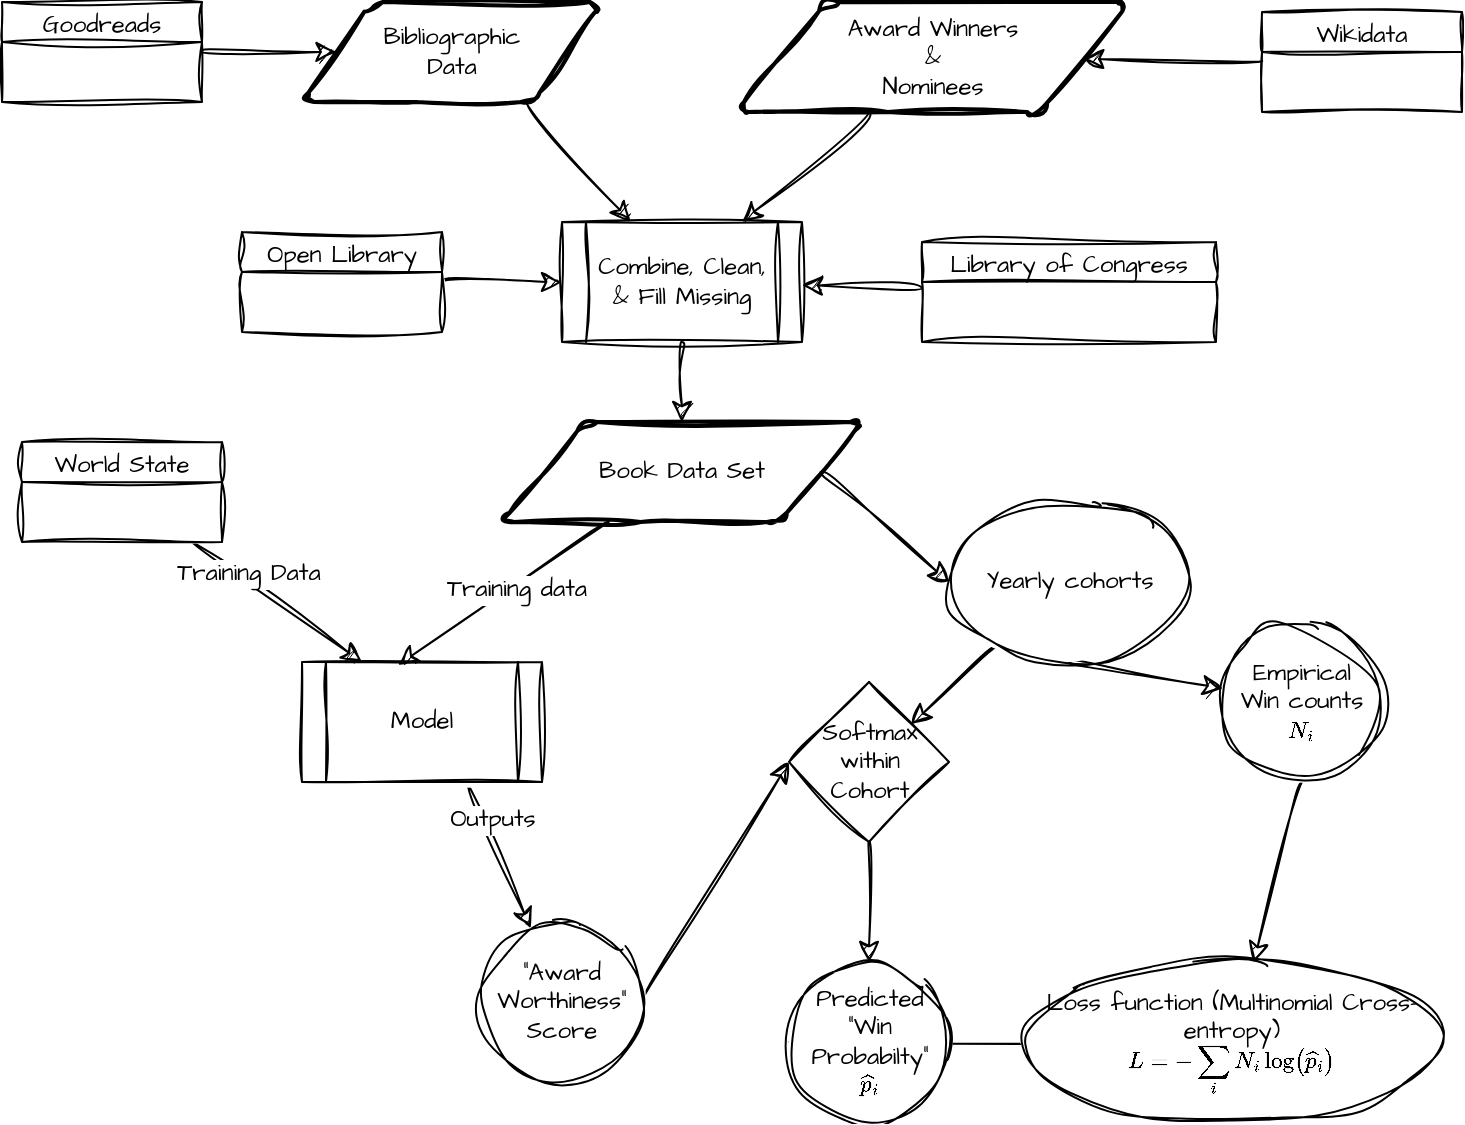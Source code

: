 <mxfile version="27.0.5">
  <diagram name="Page-1" id="c7558073-3199-34d8-9f00-42111426c3f3">
    <mxGraphModel dx="946" dy="731" grid="1" gridSize="10" guides="1" tooltips="1" connect="1" arrows="1" fold="1" page="1" pageScale="1" pageWidth="826" pageHeight="1169" background="none" math="1" shadow="0">
      <root>
        <mxCell id="0" />
        <mxCell id="1" parent="0" />
        <mxCell id="1W3b3c9c0iF8S0SqJw5X-113" style="edgeStyle=none;curved=1;rounded=0;sketch=1;hachureGap=4;jiggle=2;curveFitting=1;orthogonalLoop=1;jettySize=auto;html=1;exitX=0.75;exitY=1;exitDx=0;exitDy=0;fontFamily=Architects Daughter;fontSource=https%3A%2F%2Ffonts.googleapis.com%2Fcss%3Ffamily%3DArchitects%2BDaughter;fontSize=12;startSize=8;endSize=8;" parent="1" source="1W3b3c9c0iF8S0SqJw5X-99" target="1W3b3c9c0iF8S0SqJw5X-112" edge="1">
          <mxGeometry relative="1" as="geometry" />
        </mxCell>
        <mxCell id="1W3b3c9c0iF8S0SqJw5X-99" value="Bibliographic&lt;div&gt;Data&lt;/div&gt;" style="shape=parallelogram;html=1;strokeWidth=2;perimeter=parallelogramPerimeter;whiteSpace=wrap;rounded=1;arcSize=12;size=0.23;sketch=1;hachureGap=4;jiggle=2;curveFitting=1;fontFamily=Architects Daughter;fontSource=https%3A%2F%2Ffonts.googleapis.com%2Fcss%3Ffamily%3DArchitects%2BDaughter;" parent="1" vertex="1">
          <mxGeometry x="210" y="50" width="150" height="50" as="geometry" />
        </mxCell>
        <mxCell id="1W3b3c9c0iF8S0SqJw5X-110" style="edgeStyle=none;curved=1;rounded=0;sketch=1;hachureGap=4;jiggle=2;curveFitting=1;orthogonalLoop=1;jettySize=auto;html=1;fontFamily=Architects Daughter;fontSource=https%3A%2F%2Ffonts.googleapis.com%2Fcss%3Ffamily%3DArchitects%2BDaughter;fontSize=12;startSize=8;endSize=8;" parent="1" source="1W3b3c9c0iF8S0SqJw5X-101" target="1W3b3c9c0iF8S0SqJw5X-99" edge="1">
          <mxGeometry relative="1" as="geometry" />
        </mxCell>
        <mxCell id="1W3b3c9c0iF8S0SqJw5X-101" value="Goodreads" style="swimlane;fontStyle=0;childLayout=stackLayout;horizontal=1;startSize=20;fillColor=#ffffff;horizontalStack=0;resizeParent=1;resizeParentMax=0;resizeLast=0;collapsible=0;marginBottom=0;swimlaneFillColor=#ffffff;sketch=1;hachureGap=4;jiggle=2;curveFitting=1;fontFamily=Architects Daughter;fontSource=https%3A%2F%2Ffonts.googleapis.com%2Fcss%3Ffamily%3DArchitects%2BDaughter;" parent="1" vertex="1">
          <mxGeometry x="60" y="50" width="100" height="50" as="geometry" />
        </mxCell>
        <mxCell id="1W3b3c9c0iF8S0SqJw5X-115" style="edgeStyle=none;curved=1;rounded=0;sketch=1;hachureGap=4;jiggle=2;curveFitting=1;orthogonalLoop=1;jettySize=auto;html=1;fontFamily=Architects Daughter;fontSource=https%3A%2F%2Ffonts.googleapis.com%2Fcss%3Ffamily%3DArchitects%2BDaughter;fontSize=12;startSize=8;endSize=8;" parent="1" source="1W3b3c9c0iF8S0SqJw5X-102" target="1W3b3c9c0iF8S0SqJw5X-112" edge="1">
          <mxGeometry relative="1" as="geometry" />
        </mxCell>
        <mxCell id="1W3b3c9c0iF8S0SqJw5X-102" value="Open Library" style="swimlane;fontStyle=0;childLayout=stackLayout;horizontal=1;startSize=20;fillColor=#ffffff;horizontalStack=0;resizeParent=1;resizeParentMax=0;resizeLast=0;collapsible=0;marginBottom=0;swimlaneFillColor=#ffffff;sketch=1;hachureGap=4;jiggle=2;curveFitting=1;fontFamily=Architects Daughter;fontSource=https%3A%2F%2Ffonts.googleapis.com%2Fcss%3Ffamily%3DArchitects%2BDaughter;" parent="1" vertex="1">
          <mxGeometry x="180" y="165" width="100" height="50" as="geometry" />
        </mxCell>
        <mxCell id="1W3b3c9c0iF8S0SqJw5X-116" style="edgeStyle=none;curved=1;rounded=0;sketch=1;hachureGap=4;jiggle=2;curveFitting=1;orthogonalLoop=1;jettySize=auto;html=1;fontFamily=Architects Daughter;fontSource=https%3A%2F%2Ffonts.googleapis.com%2Fcss%3Ffamily%3DArchitects%2BDaughter;fontSize=12;startSize=8;endSize=8;" parent="1" source="1W3b3c9c0iF8S0SqJw5X-103" target="1W3b3c9c0iF8S0SqJw5X-112" edge="1">
          <mxGeometry relative="1" as="geometry" />
        </mxCell>
        <mxCell id="1W3b3c9c0iF8S0SqJw5X-103" value="Library of Congress" style="swimlane;fontStyle=0;childLayout=stackLayout;horizontal=1;startSize=20;fillColor=#ffffff;horizontalStack=0;resizeParent=1;resizeParentMax=0;resizeLast=0;collapsible=0;marginBottom=0;swimlaneFillColor=#ffffff;sketch=1;hachureGap=4;jiggle=2;curveFitting=1;fontFamily=Architects Daughter;fontSource=https%3A%2F%2Ffonts.googleapis.com%2Fcss%3Ffamily%3DArchitects%2BDaughter;" parent="1" vertex="1">
          <mxGeometry x="520" y="170" width="147" height="50" as="geometry" />
        </mxCell>
        <mxCell id="1W3b3c9c0iF8S0SqJw5X-114" style="edgeStyle=none;curved=1;rounded=0;sketch=1;hachureGap=4;jiggle=2;curveFitting=1;orthogonalLoop=1;jettySize=auto;html=1;entryX=0.75;entryY=0;entryDx=0;entryDy=0;fontFamily=Architects Daughter;fontSource=https%3A%2F%2Ffonts.googleapis.com%2Fcss%3Ffamily%3DArchitects%2BDaughter;fontSize=12;startSize=8;endSize=8;" parent="1" source="1W3b3c9c0iF8S0SqJw5X-107" target="1W3b3c9c0iF8S0SqJw5X-112" edge="1">
          <mxGeometry relative="1" as="geometry" />
        </mxCell>
        <mxCell id="1W3b3c9c0iF8S0SqJw5X-107" value="Award Winners&lt;div&gt;&amp;amp;&lt;/div&gt;&lt;div&gt;Nominees&lt;/div&gt;" style="shape=parallelogram;html=1;strokeWidth=2;perimeter=parallelogramPerimeter;whiteSpace=wrap;rounded=1;arcSize=12;size=0.23;sketch=1;hachureGap=4;jiggle=2;curveFitting=1;fontFamily=Architects Daughter;fontSource=https%3A%2F%2Ffonts.googleapis.com%2Fcss%3Ffamily%3DArchitects%2BDaughter;" parent="1" vertex="1">
          <mxGeometry x="427" y="50" width="197" height="55" as="geometry" />
        </mxCell>
        <mxCell id="1W3b3c9c0iF8S0SqJw5X-111" style="edgeStyle=none;curved=1;rounded=0;sketch=1;hachureGap=4;jiggle=2;curveFitting=1;orthogonalLoop=1;jettySize=auto;html=1;fontFamily=Architects Daughter;fontSource=https%3A%2F%2Ffonts.googleapis.com%2Fcss%3Ffamily%3DArchitects%2BDaughter;fontSize=12;startSize=8;endSize=8;" parent="1" source="1W3b3c9c0iF8S0SqJw5X-108" target="1W3b3c9c0iF8S0SqJw5X-107" edge="1">
          <mxGeometry relative="1" as="geometry" />
        </mxCell>
        <mxCell id="1W3b3c9c0iF8S0SqJw5X-108" value="Wikidata" style="swimlane;fontStyle=0;childLayout=stackLayout;horizontal=1;startSize=20;fillColor=#ffffff;horizontalStack=0;resizeParent=1;resizeParentMax=0;resizeLast=0;collapsible=0;marginBottom=0;swimlaneFillColor=#ffffff;sketch=1;hachureGap=4;jiggle=2;curveFitting=1;fontFamily=Architects Daughter;fontSource=https%3A%2F%2Ffonts.googleapis.com%2Fcss%3Ffamily%3DArchitects%2BDaughter;" parent="1" vertex="1">
          <mxGeometry x="690" y="55" width="100" height="50" as="geometry" />
        </mxCell>
        <mxCell id="1W3b3c9c0iF8S0SqJw5X-118" style="edgeStyle=none;curved=1;rounded=0;sketch=1;hachureGap=4;jiggle=2;curveFitting=1;orthogonalLoop=1;jettySize=auto;html=1;entryX=0.5;entryY=0;entryDx=0;entryDy=0;fontFamily=Architects Daughter;fontSource=https%3A%2F%2Ffonts.googleapis.com%2Fcss%3Ffamily%3DArchitects%2BDaughter;fontSize=12;startSize=8;endSize=8;" parent="1" source="1W3b3c9c0iF8S0SqJw5X-112" target="1W3b3c9c0iF8S0SqJw5X-117" edge="1">
          <mxGeometry relative="1" as="geometry" />
        </mxCell>
        <mxCell id="1W3b3c9c0iF8S0SqJw5X-112" value="Combine, Clean,&lt;div&gt;&amp;amp; Fill Missing&lt;/div&gt;" style="shape=process;whiteSpace=wrap;html=1;backgroundOutline=1;sketch=1;hachureGap=4;jiggle=2;curveFitting=1;fontFamily=Architects Daughter;fontSource=https%3A%2F%2Ffonts.googleapis.com%2Fcss%3Ffamily%3DArchitects%2BDaughter;" parent="1" vertex="1">
          <mxGeometry x="340" y="160" width="120" height="60" as="geometry" />
        </mxCell>
        <mxCell id="1W3b3c9c0iF8S0SqJw5X-130" style="edgeStyle=none;curved=1;rounded=0;sketch=1;hachureGap=4;jiggle=2;curveFitting=1;orthogonalLoop=1;jettySize=auto;html=1;exitX=1;exitY=0.5;exitDx=0;exitDy=0;entryX=0;entryY=0.5;entryDx=0;entryDy=0;fontFamily=Architects Daughter;fontSource=https%3A%2F%2Ffonts.googleapis.com%2Fcss%3Ffamily%3DArchitects%2BDaughter;fontSize=12;startSize=8;endSize=8;" parent="1" source="1W3b3c9c0iF8S0SqJw5X-117" target="1W3b3c9c0iF8S0SqJw5X-129" edge="1">
          <mxGeometry relative="1" as="geometry" />
        </mxCell>
        <mxCell id="1W3b3c9c0iF8S0SqJw5X-117" value="Book Data Set" style="shape=parallelogram;html=1;strokeWidth=2;perimeter=parallelogramPerimeter;whiteSpace=wrap;rounded=1;arcSize=12;size=0.23;sketch=1;hachureGap=4;jiggle=2;curveFitting=1;fontFamily=Architects Daughter;fontSource=https%3A%2F%2Ffonts.googleapis.com%2Fcss%3Ffamily%3DArchitects%2BDaughter;" parent="1" vertex="1">
          <mxGeometry x="310" y="260" width="180" height="50" as="geometry" />
        </mxCell>
        <mxCell id="1W3b3c9c0iF8S0SqJw5X-127" style="edgeStyle=none;curved=1;rounded=0;sketch=1;hachureGap=4;jiggle=2;curveFitting=1;orthogonalLoop=1;jettySize=auto;html=1;exitX=0.692;exitY=1.008;exitDx=0;exitDy=0;fontFamily=Architects Daughter;fontSource=https%3A%2F%2Ffonts.googleapis.com%2Fcss%3Ffamily%3DArchitects%2BDaughter;fontSize=12;startSize=8;endSize=8;exitPerimeter=0;" parent="1" source="1W3b3c9c0iF8S0SqJw5X-119" target="1W3b3c9c0iF8S0SqJw5X-126" edge="1">
          <mxGeometry relative="1" as="geometry" />
        </mxCell>
        <mxCell id="1W3b3c9c0iF8S0SqJw5X-128" value="Outputs" style="edgeLabel;html=1;align=center;verticalAlign=middle;resizable=0;points=[];fontSize=12;sketch=1;hachureGap=4;jiggle=2;curveFitting=1;fontFamily=Architects Daughter;fontSource=https%3A%2F%2Ffonts.googleapis.com%2Fcss%3Ffamily%3DArchitects%2BDaughter;" parent="1W3b3c9c0iF8S0SqJw5X-127" vertex="1" connectable="0">
          <mxGeometry x="-0.467" y="4" relative="1" as="geometry">
            <mxPoint y="1" as="offset" />
          </mxGeometry>
        </mxCell>
        <mxCell id="1W3b3c9c0iF8S0SqJw5X-119" value="Model" style="shape=process;whiteSpace=wrap;html=1;backgroundOutline=1;sketch=1;hachureGap=4;jiggle=2;curveFitting=1;fontFamily=Architects Daughter;fontSource=https%3A%2F%2Ffonts.googleapis.com%2Fcss%3Ffamily%3DArchitects%2BDaughter;" parent="1" vertex="1">
          <mxGeometry x="210" y="380" width="120" height="60" as="geometry" />
        </mxCell>
        <mxCell id="1W3b3c9c0iF8S0SqJw5X-120" style="edgeStyle=none;curved=1;rounded=0;sketch=1;hachureGap=4;jiggle=2;curveFitting=1;orthogonalLoop=1;jettySize=auto;html=1;entryX=0.4;entryY=0.025;entryDx=0;entryDy=0;entryPerimeter=0;fontFamily=Architects Daughter;fontSource=https%3A%2F%2Ffonts.googleapis.com%2Fcss%3Ffamily%3DArchitects%2BDaughter;fontSize=12;startSize=8;endSize=8;" parent="1" source="1W3b3c9c0iF8S0SqJw5X-117" target="1W3b3c9c0iF8S0SqJw5X-119" edge="1">
          <mxGeometry relative="1" as="geometry" />
        </mxCell>
        <mxCell id="1W3b3c9c0iF8S0SqJw5X-121" value="Training data" style="edgeLabel;html=1;align=center;verticalAlign=middle;resizable=0;points=[];fontSize=12;sketch=1;hachureGap=4;jiggle=2;curveFitting=1;fontFamily=Architects Daughter;fontSource=https%3A%2F%2Ffonts.googleapis.com%2Fcss%3Ffamily%3DArchitects%2BDaughter;" parent="1W3b3c9c0iF8S0SqJw5X-120" vertex="1" connectable="0">
          <mxGeometry x="-0.103" y="2" relative="1" as="geometry">
            <mxPoint as="offset" />
          </mxGeometry>
        </mxCell>
        <mxCell id="1W3b3c9c0iF8S0SqJw5X-123" style="edgeStyle=none;curved=1;rounded=0;sketch=1;hachureGap=4;jiggle=2;curveFitting=1;orthogonalLoop=1;jettySize=auto;html=1;entryX=0.25;entryY=0;entryDx=0;entryDy=0;fontFamily=Architects Daughter;fontSource=https%3A%2F%2Ffonts.googleapis.com%2Fcss%3Ffamily%3DArchitects%2BDaughter;fontSize=12;startSize=8;endSize=8;" parent="1" source="1W3b3c9c0iF8S0SqJw5X-122" target="1W3b3c9c0iF8S0SqJw5X-119" edge="1">
          <mxGeometry relative="1" as="geometry" />
        </mxCell>
        <mxCell id="1W3b3c9c0iF8S0SqJw5X-124" value="Training Data" style="edgeLabel;html=1;align=center;verticalAlign=middle;resizable=0;points=[];fontSize=12;sketch=1;hachureGap=4;jiggle=2;curveFitting=1;fontFamily=Architects Daughter;fontSource=https%3A%2F%2Ffonts.googleapis.com%2Fcss%3Ffamily%3DArchitects%2BDaughter;" parent="1W3b3c9c0iF8S0SqJw5X-123" vertex="1" connectable="0">
          <mxGeometry x="-0.407" y="3" relative="1" as="geometry">
            <mxPoint as="offset" />
          </mxGeometry>
        </mxCell>
        <mxCell id="1W3b3c9c0iF8S0SqJw5X-122" value="World State" style="swimlane;fontStyle=0;childLayout=stackLayout;horizontal=1;startSize=20;fillColor=#ffffff;horizontalStack=0;resizeParent=1;resizeParentMax=0;resizeLast=0;collapsible=0;marginBottom=0;swimlaneFillColor=#ffffff;sketch=1;hachureGap=4;jiggle=2;curveFitting=1;fontFamily=Architects Daughter;fontSource=https%3A%2F%2Ffonts.googleapis.com%2Fcss%3Ffamily%3DArchitects%2BDaughter;" parent="1" vertex="1">
          <mxGeometry x="70" y="270" width="100" height="50" as="geometry" />
        </mxCell>
        <mxCell id="1W3b3c9c0iF8S0SqJw5X-132" style="edgeStyle=none;curved=1;rounded=0;sketch=1;hachureGap=4;jiggle=2;curveFitting=1;orthogonalLoop=1;jettySize=auto;html=1;exitX=1;exitY=0.5;exitDx=0;exitDy=0;entryX=0;entryY=0.5;entryDx=0;entryDy=0;fontFamily=Architects Daughter;fontSource=https%3A%2F%2Ffonts.googleapis.com%2Fcss%3Ffamily%3DArchitects%2BDaughter;fontSize=12;startSize=8;endSize=8;" parent="1" source="1W3b3c9c0iF8S0SqJw5X-126" target="1W3b3c9c0iF8S0SqJw5X-131" edge="1">
          <mxGeometry relative="1" as="geometry" />
        </mxCell>
        <mxCell id="1W3b3c9c0iF8S0SqJw5X-126" value="&quot;Award Worthiness&quot;&lt;div&gt;Score&lt;/div&gt;" style="ellipse;whiteSpace=wrap;html=1;aspect=fixed;sketch=1;hachureGap=4;jiggle=2;curveFitting=1;fontFamily=Architects Daughter;fontSource=https%3A%2F%2Ffonts.googleapis.com%2Fcss%3Ffamily%3DArchitects%2BDaughter;" parent="1" vertex="1">
          <mxGeometry x="300" y="510" width="80" height="80" as="geometry" />
        </mxCell>
        <mxCell id="1W3b3c9c0iF8S0SqJw5X-133" style="edgeStyle=none;curved=1;rounded=0;sketch=1;hachureGap=4;jiggle=2;curveFitting=1;orthogonalLoop=1;jettySize=auto;html=1;fontFamily=Architects Daughter;fontSource=https%3A%2F%2Ffonts.googleapis.com%2Fcss%3Ffamily%3DArchitects%2BDaughter;fontSize=12;startSize=8;endSize=8;" parent="1" source="1W3b3c9c0iF8S0SqJw5X-129" target="1W3b3c9c0iF8S0SqJw5X-131" edge="1">
          <mxGeometry relative="1" as="geometry" />
        </mxCell>
        <mxCell id="1W3b3c9c0iF8S0SqJw5X-142" style="edgeStyle=none;curved=1;rounded=0;sketch=1;hachureGap=4;jiggle=2;curveFitting=1;orthogonalLoop=1;jettySize=auto;html=1;exitX=0.5;exitY=1;exitDx=0;exitDy=0;fontFamily=Architects Daughter;fontSource=https%3A%2F%2Ffonts.googleapis.com%2Fcss%3Ffamily%3DArchitects%2BDaughter;fontSize=12;startSize=8;endSize=8;" parent="1" source="1W3b3c9c0iF8S0SqJw5X-129" target="1W3b3c9c0iF8S0SqJw5X-141" edge="1">
          <mxGeometry relative="1" as="geometry" />
        </mxCell>
        <mxCell id="1W3b3c9c0iF8S0SqJw5X-129" value="Yearly cohorts" style="ellipse;whiteSpace=wrap;html=1;sketch=1;hachureGap=4;jiggle=2;curveFitting=1;fontFamily=Architects Daughter;fontSource=https%3A%2F%2Ffonts.googleapis.com%2Fcss%3Ffamily%3DArchitects%2BDaughter;" parent="1" vertex="1">
          <mxGeometry x="533.5" y="300" width="120" height="80" as="geometry" />
        </mxCell>
        <mxCell id="1W3b3c9c0iF8S0SqJw5X-135" style="edgeStyle=none;curved=1;rounded=0;sketch=1;hachureGap=4;jiggle=2;curveFitting=1;orthogonalLoop=1;jettySize=auto;html=1;entryX=0.5;entryY=0;entryDx=0;entryDy=0;fontFamily=Architects Daughter;fontSource=https%3A%2F%2Ffonts.googleapis.com%2Fcss%3Ffamily%3DArchitects%2BDaughter;fontSize=12;startSize=8;endSize=8;" parent="1" source="1W3b3c9c0iF8S0SqJw5X-131" target="1W3b3c9c0iF8S0SqJw5X-134" edge="1">
          <mxGeometry relative="1" as="geometry" />
        </mxCell>
        <mxCell id="1W3b3c9c0iF8S0SqJw5X-131" value="Softmax&lt;div&gt;within&lt;/div&gt;&lt;div&gt;Cohort&lt;/div&gt;" style="rhombus;whiteSpace=wrap;html=1;sketch=1;hachureGap=4;jiggle=2;curveFitting=1;fontFamily=Architects Daughter;fontSource=https%3A%2F%2Ffonts.googleapis.com%2Fcss%3Ffamily%3DArchitects%2BDaughter;" parent="1" vertex="1">
          <mxGeometry x="453.5" y="390" width="80" height="80" as="geometry" />
        </mxCell>
        <mxCell id="1W3b3c9c0iF8S0SqJw5X-138" style="edgeStyle=none;curved=1;rounded=0;sketch=1;hachureGap=4;jiggle=2;curveFitting=1;orthogonalLoop=1;jettySize=auto;html=1;exitX=0;exitY=0.5;exitDx=0;exitDy=0;entryX=1;entryY=0.5;entryDx=0;entryDy=0;fontFamily=Architects Daughter;fontSource=https%3A%2F%2Ffonts.googleapis.com%2Fcss%3Ffamily%3DArchitects%2BDaughter;fontSize=12;startSize=8;endSize=8;" parent="1" source="1W3b3c9c0iF8S0SqJw5X-134" target="1W3b3c9c0iF8S0SqJw5X-136" edge="1">
          <mxGeometry relative="1" as="geometry" />
        </mxCell>
        <mxCell id="1W3b3c9c0iF8S0SqJw5X-134" value="Predicted &quot;Win Probabilty&quot;&lt;div&gt;`\hat{p}_i`&lt;/div&gt;" style="ellipse;whiteSpace=wrap;html=1;aspect=fixed;sketch=1;hachureGap=4;jiggle=2;curveFitting=1;fontFamily=Architects Daughter;fontSource=https%3A%2F%2Ffonts.googleapis.com%2Fcss%3Ffamily%3DArchitects%2BDaughter;" parent="1" vertex="1">
          <mxGeometry x="453.5" y="530" width="80" height="80" as="geometry" />
        </mxCell>
        <mxCell id="1W3b3c9c0iF8S0SqJw5X-136" value="Loss function (Multinomial Cross-entropy)&lt;div&gt;`L = - \sum_i N_i \log(\hat{p}_i)`&lt;/div&gt;" style="ellipse;whiteSpace=wrap;html=1;sketch=1;hachureGap=4;jiggle=2;curveFitting=1;fontFamily=Architects Daughter;fontSource=https%3A%2F%2Ffonts.googleapis.com%2Fcss%3Ffamily%3DArchitects%2BDaughter;" parent="1" vertex="1">
          <mxGeometry x="570" y="530" width="210" height="80" as="geometry" />
        </mxCell>
        <mxCell id="1W3b3c9c0iF8S0SqJw5X-143" style="edgeStyle=none;curved=1;rounded=0;sketch=1;hachureGap=4;jiggle=2;curveFitting=1;orthogonalLoop=1;jettySize=auto;html=1;exitX=0.5;exitY=1;exitDx=0;exitDy=0;fontFamily=Architects Daughter;fontSource=https%3A%2F%2Ffonts.googleapis.com%2Fcss%3Ffamily%3DArchitects%2BDaughter;fontSize=12;startSize=8;endSize=8;" parent="1" source="1W3b3c9c0iF8S0SqJw5X-141" target="1W3b3c9c0iF8S0SqJw5X-136" edge="1">
          <mxGeometry relative="1" as="geometry" />
        </mxCell>
        <mxCell id="1W3b3c9c0iF8S0SqJw5X-141" value="Empirical&lt;div&gt;Win counts&lt;/div&gt;&lt;div&gt;`N_i`&lt;/div&gt;" style="ellipse;whiteSpace=wrap;html=1;aspect=fixed;sketch=1;hachureGap=4;jiggle=2;curveFitting=1;fontFamily=Architects Daughter;fontSource=https%3A%2F%2Ffonts.googleapis.com%2Fcss%3Ffamily%3DArchitects%2BDaughter;" parent="1" vertex="1">
          <mxGeometry x="670" y="360" width="80" height="80" as="geometry" />
        </mxCell>
      </root>
    </mxGraphModel>
  </diagram>
</mxfile>
